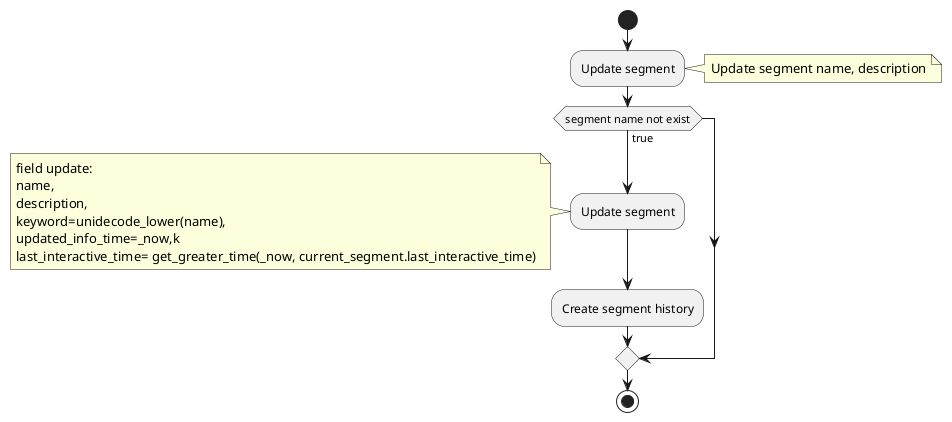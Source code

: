 @startuml 

start
:Update segment;
note right
    Update segment name, description
end note
if (segment name not exist) then (true)
    :Update segment;
    note left
        field update:
        name,
        description,
        keyword=unidecode_lower(name),
        updated_info_time=_now,k
        last_interactive_time= get_greater_time(_now, current_segment.last_interactive_time)
    end note
    :Create segment history;
endif
stop
@enduml